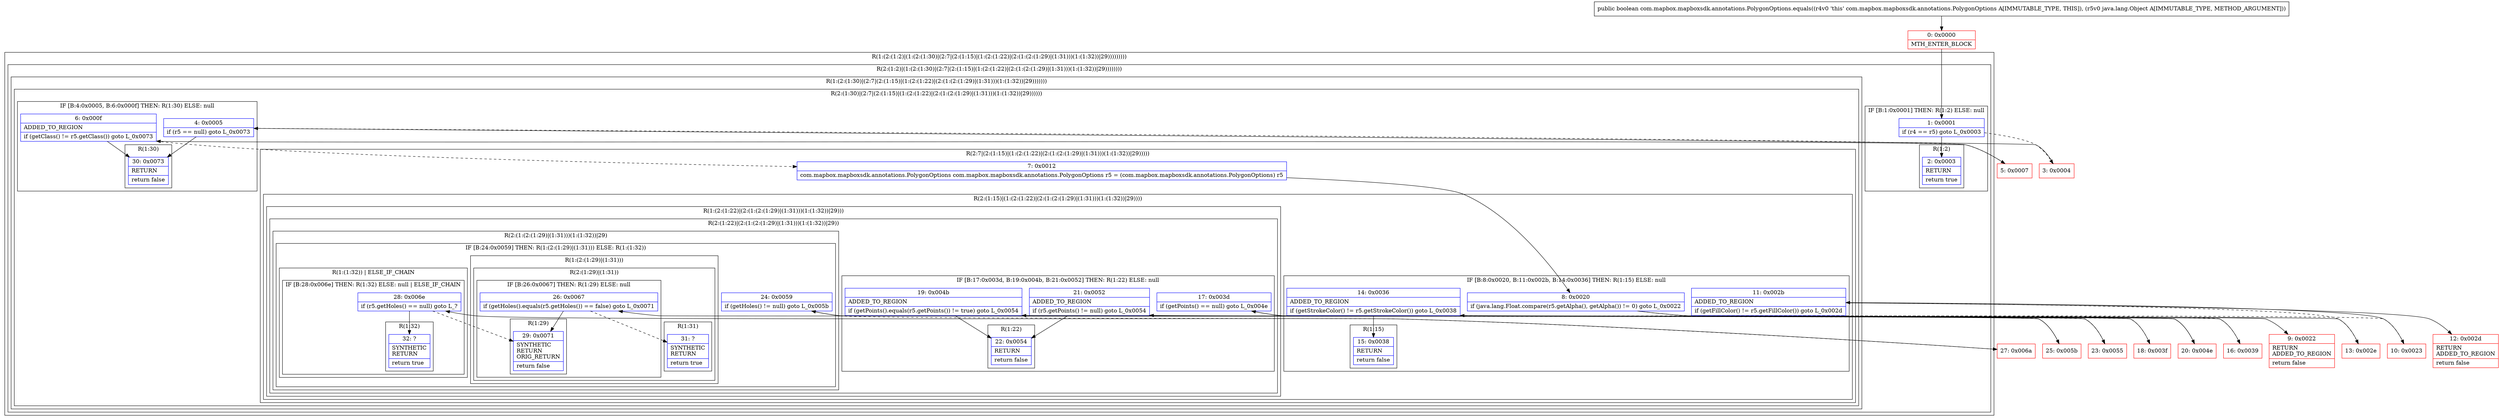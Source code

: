 digraph "CFG forcom.mapbox.mapboxsdk.annotations.PolygonOptions.equals(Ljava\/lang\/Object;)Z" {
subgraph cluster_Region_146409144 {
label = "R(1:(2:(1:2)|(1:(2:(1:30)|(2:7|(2:(1:15)|(1:(2:(1:22)|(2:(1:(2:(1:29)|(1:31)))(1:(1:32))|29)))))))))";
node [shape=record,color=blue];
subgraph cluster_Region_1657281412 {
label = "R(2:(1:2)|(1:(2:(1:30)|(2:7|(2:(1:15)|(1:(2:(1:22)|(2:(1:(2:(1:29)|(1:31)))(1:(1:32))|29))))))))";
node [shape=record,color=blue];
subgraph cluster_IfRegion_886493633 {
label = "IF [B:1:0x0001] THEN: R(1:2) ELSE: null";
node [shape=record,color=blue];
Node_1 [shape=record,label="{1\:\ 0x0001|if (r4 == r5) goto L_0x0003\l}"];
subgraph cluster_Region_1511666318 {
label = "R(1:2)";
node [shape=record,color=blue];
Node_2 [shape=record,label="{2\:\ 0x0003|RETURN\l|return true\l}"];
}
}
subgraph cluster_Region_47014067 {
label = "R(1:(2:(1:30)|(2:7|(2:(1:15)|(1:(2:(1:22)|(2:(1:(2:(1:29)|(1:31)))(1:(1:32))|29)))))))";
node [shape=record,color=blue];
subgraph cluster_Region_553344853 {
label = "R(2:(1:30)|(2:7|(2:(1:15)|(1:(2:(1:22)|(2:(1:(2:(1:29)|(1:31)))(1:(1:32))|29))))))";
node [shape=record,color=blue];
subgraph cluster_IfRegion_572639826 {
label = "IF [B:4:0x0005, B:6:0x000f] THEN: R(1:30) ELSE: null";
node [shape=record,color=blue];
Node_4 [shape=record,label="{4\:\ 0x0005|if (r5 == null) goto L_0x0073\l}"];
Node_6 [shape=record,label="{6\:\ 0x000f|ADDED_TO_REGION\l|if (getClass() != r5.getClass()) goto L_0x0073\l}"];
subgraph cluster_Region_698614490 {
label = "R(1:30)";
node [shape=record,color=blue];
Node_30 [shape=record,label="{30\:\ 0x0073|RETURN\l|return false\l}"];
}
}
subgraph cluster_Region_706318765 {
label = "R(2:7|(2:(1:15)|(1:(2:(1:22)|(2:(1:(2:(1:29)|(1:31)))(1:(1:32))|29)))))";
node [shape=record,color=blue];
Node_7 [shape=record,label="{7\:\ 0x0012|com.mapbox.mapboxsdk.annotations.PolygonOptions com.mapbox.mapboxsdk.annotations.PolygonOptions r5 = (com.mapbox.mapboxsdk.annotations.PolygonOptions) r5\l}"];
subgraph cluster_Region_1082472357 {
label = "R(2:(1:15)|(1:(2:(1:22)|(2:(1:(2:(1:29)|(1:31)))(1:(1:32))|29))))";
node [shape=record,color=blue];
subgraph cluster_IfRegion_2144448681 {
label = "IF [B:8:0x0020, B:11:0x002b, B:14:0x0036] THEN: R(1:15) ELSE: null";
node [shape=record,color=blue];
Node_8 [shape=record,label="{8\:\ 0x0020|if (java.lang.Float.compare(r5.getAlpha(), getAlpha()) != 0) goto L_0x0022\l}"];
Node_11 [shape=record,label="{11\:\ 0x002b|ADDED_TO_REGION\l|if (getFillColor() != r5.getFillColor()) goto L_0x002d\l}"];
Node_14 [shape=record,label="{14\:\ 0x0036|ADDED_TO_REGION\l|if (getStrokeColor() != r5.getStrokeColor()) goto L_0x0038\l}"];
subgraph cluster_Region_989780247 {
label = "R(1:15)";
node [shape=record,color=blue];
Node_15 [shape=record,label="{15\:\ 0x0038|RETURN\l|return false\l}"];
}
}
subgraph cluster_Region_379709248 {
label = "R(1:(2:(1:22)|(2:(1:(2:(1:29)|(1:31)))(1:(1:32))|29)))";
node [shape=record,color=blue];
subgraph cluster_Region_521835932 {
label = "R(2:(1:22)|(2:(1:(2:(1:29)|(1:31)))(1:(1:32))|29))";
node [shape=record,color=blue];
subgraph cluster_IfRegion_602434107 {
label = "IF [B:17:0x003d, B:19:0x004b, B:21:0x0052] THEN: R(1:22) ELSE: null";
node [shape=record,color=blue];
Node_17 [shape=record,label="{17\:\ 0x003d|if (getPoints() == null) goto L_0x004e\l}"];
Node_19 [shape=record,label="{19\:\ 0x004b|ADDED_TO_REGION\l|if (getPoints().equals(r5.getPoints()) != true) goto L_0x0054\l}"];
Node_21 [shape=record,label="{21\:\ 0x0052|ADDED_TO_REGION\l|if (r5.getPoints() != null) goto L_0x0054\l}"];
subgraph cluster_Region_1993056709 {
label = "R(1:22)";
node [shape=record,color=blue];
Node_22 [shape=record,label="{22\:\ 0x0054|RETURN\l|return false\l}"];
}
}
subgraph cluster_Region_984741994 {
label = "R(2:(1:(2:(1:29)|(1:31)))(1:(1:32))|29)";
node [shape=record,color=blue];
subgraph cluster_IfRegion_598967195 {
label = "IF [B:24:0x0059] THEN: R(1:(2:(1:29)|(1:31))) ELSE: R(1:(1:32))";
node [shape=record,color=blue];
Node_24 [shape=record,label="{24\:\ 0x0059|if (getHoles() != null) goto L_0x005b\l}"];
subgraph cluster_Region_1749963780 {
label = "R(1:(2:(1:29)|(1:31)))";
node [shape=record,color=blue];
subgraph cluster_Region_1134560577 {
label = "R(2:(1:29)|(1:31))";
node [shape=record,color=blue];
subgraph cluster_IfRegion_975160785 {
label = "IF [B:26:0x0067] THEN: R(1:29) ELSE: null";
node [shape=record,color=blue];
Node_26 [shape=record,label="{26\:\ 0x0067|if (getHoles().equals(r5.getHoles()) == false) goto L_0x0071\l}"];
subgraph cluster_Region_1986512887 {
label = "R(1:29)";
node [shape=record,color=blue];
Node_29 [shape=record,label="{29\:\ 0x0071|SYNTHETIC\lRETURN\lORIG_RETURN\l|return false\l}"];
}
}
subgraph cluster_Region_1240940027 {
label = "R(1:31)";
node [shape=record,color=blue];
Node_31 [shape=record,label="{31\:\ ?|SYNTHETIC\lRETURN\l|return true\l}"];
}
}
}
subgraph cluster_Region_1401138869 {
label = "R(1:(1:32)) | ELSE_IF_CHAIN\l";
node [shape=record,color=blue];
subgraph cluster_IfRegion_1550696390 {
label = "IF [B:28:0x006e] THEN: R(1:32) ELSE: null | ELSE_IF_CHAIN\l";
node [shape=record,color=blue];
Node_28 [shape=record,label="{28\:\ 0x006e|if (r5.getHoles() == null) goto L_?\l}"];
subgraph cluster_Region_281686921 {
label = "R(1:32)";
node [shape=record,color=blue];
Node_32 [shape=record,label="{32\:\ ?|SYNTHETIC\lRETURN\l|return true\l}"];
}
}
}
}
Node_29 [shape=record,label="{29\:\ 0x0071|SYNTHETIC\lRETURN\lORIG_RETURN\l|return false\l}"];
}
}
}
}
}
}
}
}
}
Node_0 [shape=record,color=red,label="{0\:\ 0x0000|MTH_ENTER_BLOCK\l}"];
Node_3 [shape=record,color=red,label="{3\:\ 0x0004}"];
Node_5 [shape=record,color=red,label="{5\:\ 0x0007}"];
Node_9 [shape=record,color=red,label="{9\:\ 0x0022|RETURN\lADDED_TO_REGION\l|return false\l}"];
Node_10 [shape=record,color=red,label="{10\:\ 0x0023}"];
Node_12 [shape=record,color=red,label="{12\:\ 0x002d|RETURN\lADDED_TO_REGION\l|return false\l}"];
Node_13 [shape=record,color=red,label="{13\:\ 0x002e}"];
Node_16 [shape=record,color=red,label="{16\:\ 0x0039}"];
Node_18 [shape=record,color=red,label="{18\:\ 0x003f}"];
Node_20 [shape=record,color=red,label="{20\:\ 0x004e}"];
Node_23 [shape=record,color=red,label="{23\:\ 0x0055}"];
Node_25 [shape=record,color=red,label="{25\:\ 0x005b}"];
Node_27 [shape=record,color=red,label="{27\:\ 0x006a}"];
MethodNode[shape=record,label="{public boolean com.mapbox.mapboxsdk.annotations.PolygonOptions.equals((r4v0 'this' com.mapbox.mapboxsdk.annotations.PolygonOptions A[IMMUTABLE_TYPE, THIS]), (r5v0 java.lang.Object A[IMMUTABLE_TYPE, METHOD_ARGUMENT])) }"];
MethodNode -> Node_0;
Node_1 -> Node_2;
Node_1 -> Node_3[style=dashed];
Node_4 -> Node_5[style=dashed];
Node_4 -> Node_30;
Node_6 -> Node_7[style=dashed];
Node_6 -> Node_30;
Node_7 -> Node_8;
Node_8 -> Node_9;
Node_8 -> Node_10[style=dashed];
Node_11 -> Node_12;
Node_11 -> Node_13[style=dashed];
Node_14 -> Node_15;
Node_14 -> Node_16[style=dashed];
Node_17 -> Node_18[style=dashed];
Node_17 -> Node_20;
Node_19 -> Node_23[style=dashed];
Node_19 -> Node_22;
Node_21 -> Node_22;
Node_21 -> Node_23[style=dashed];
Node_24 -> Node_25;
Node_24 -> Node_27[style=dashed];
Node_26 -> Node_29;
Node_26 -> Node_31[style=dashed];
Node_28 -> Node_29[style=dashed];
Node_28 -> Node_32;
Node_0 -> Node_1;
Node_3 -> Node_4;
Node_5 -> Node_6;
Node_10 -> Node_11;
Node_13 -> Node_14;
Node_16 -> Node_17;
Node_18 -> Node_19;
Node_20 -> Node_21;
Node_23 -> Node_24;
Node_25 -> Node_26;
Node_27 -> Node_28;
}

